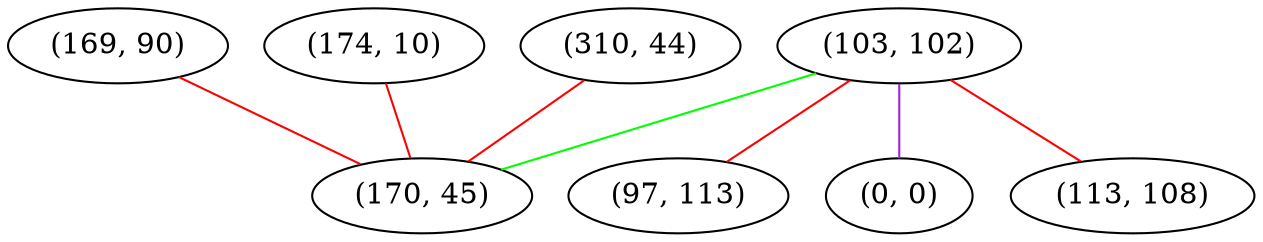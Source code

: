 graph "" {
"(169, 90)";
"(174, 10)";
"(310, 44)";
"(103, 102)";
"(97, 113)";
"(0, 0)";
"(113, 108)";
"(170, 45)";
"(169, 90)" -- "(170, 45)"  [color=red, key=0, weight=1];
"(174, 10)" -- "(170, 45)"  [color=red, key=0, weight=1];
"(310, 44)" -- "(170, 45)"  [color=red, key=0, weight=1];
"(103, 102)" -- "(170, 45)"  [color=green, key=0, weight=2];
"(103, 102)" -- "(0, 0)"  [color=purple, key=0, weight=4];
"(103, 102)" -- "(97, 113)"  [color=red, key=0, weight=1];
"(103, 102)" -- "(113, 108)"  [color=red, key=0, weight=1];
}
